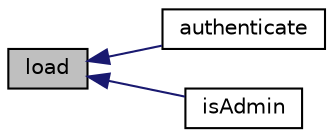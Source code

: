 digraph "load"
{
  edge [fontname="Helvetica",fontsize="10",labelfontname="Helvetica",labelfontsize="10"];
  node [fontname="Helvetica",fontsize="10",shape=record];
  rankdir="LR";
  Node1 [label="load",height=0.2,width=0.4,color="black", fillcolor="grey75", style="filled" fontcolor="black"];
  Node1 -> Node2 [dir="back",color="midnightblue",fontsize="10",style="solid",fontname="Helvetica"];
  Node2 [label="authenticate",height=0.2,width=0.4,color="black", fillcolor="white", style="filled",URL="$class_user.html#a1e96415be573b36d4160d6ed1f6f40d3"];
  Node1 -> Node3 [dir="back",color="midnightblue",fontsize="10",style="solid",fontname="Helvetica"];
  Node3 [label="isAdmin",height=0.2,width=0.4,color="black", fillcolor="white", style="filled",URL="$class_user.html#aabf23b66cd362adaa508de5bfb22706a"];
}
